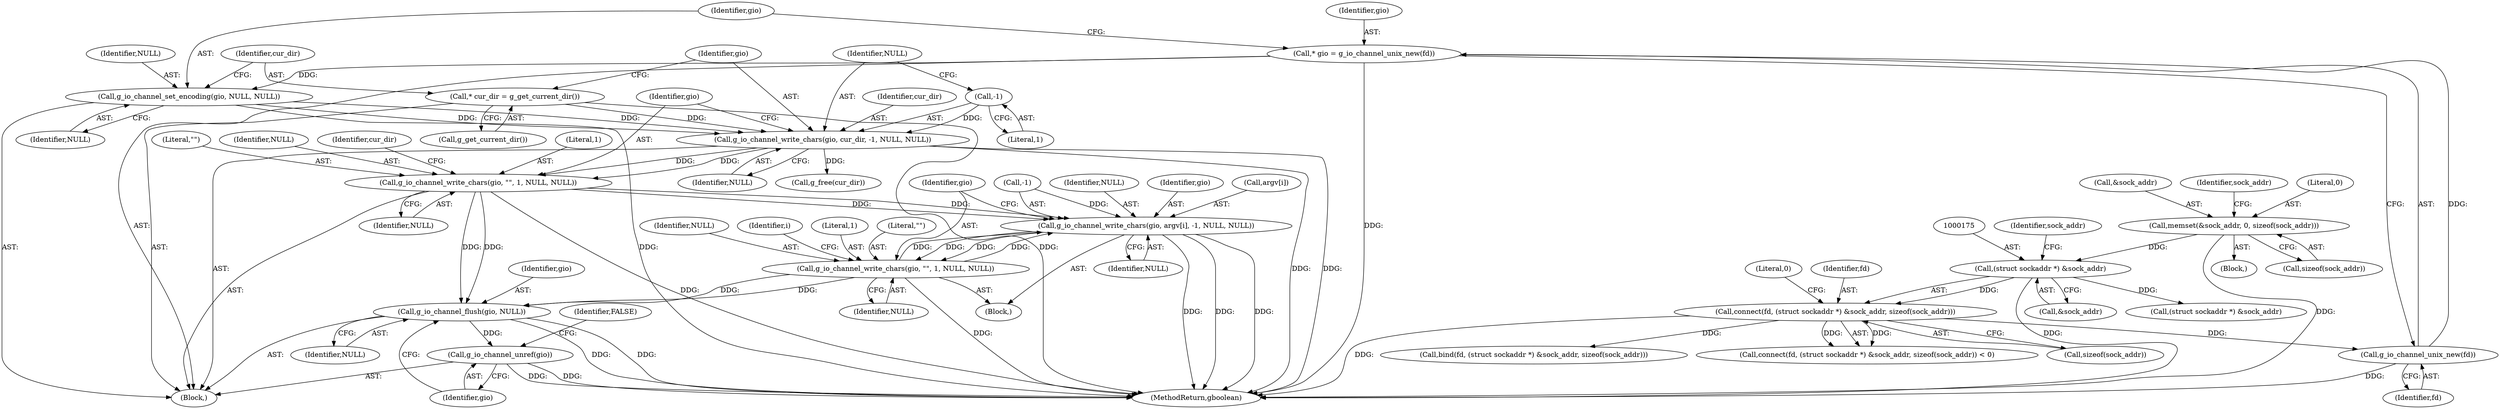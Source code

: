 digraph "0_lxde_f99163c6ff8b2f57c5f37b1ce5d62cf7450d4648@API" {
"1000298" [label="(Call,g_io_channel_write_chars(gio, \"\", 1, NULL, NULL))"];
"1000291" [label="(Call,g_io_channel_write_chars(gio, cur_dir, -1, NULL, NULL))"];
"1000283" [label="(Call,g_io_channel_set_encoding(gio, NULL, NULL))"];
"1000279" [label="(Call,* gio = g_io_channel_unix_new(fd))"];
"1000281" [label="(Call,g_io_channel_unix_new(fd))"];
"1000172" [label="(Call,connect(fd, (struct sockaddr *) &sock_addr, sizeof(sock_addr)))"];
"1000174" [label="(Call,(struct sockaddr *) &sock_addr)"];
"1000149" [label="(Call,memset(&sock_addr, 0, sizeof(sock_addr)))"];
"1000288" [label="(Call,* cur_dir = g_get_current_dir())"];
"1000294" [label="(Call,-1)"];
"1000317" [label="(Call,g_io_channel_write_chars(gio, argv[i], -1, NULL, NULL))"];
"1000326" [label="(Call,g_io_channel_write_chars(gio, \"\", 1, NULL, NULL))"];
"1000332" [label="(Call,g_io_channel_flush(gio, NULL))"];
"1000335" [label="(Call,g_io_channel_unref(gio))"];
"1000285" [label="(Identifier,NULL)"];
"1000327" [label="(Identifier,gio)"];
"1000292" [label="(Identifier,gio)"];
"1000279" [label="(Call,* gio = g_io_channel_unix_new(fd))"];
"1000325" [label="(Identifier,NULL)"];
"1000188" [label="(Call,bind(fd, (struct sockaddr *) &sock_addr, sizeof(sock_addr)))"];
"1000326" [label="(Call,g_io_channel_write_chars(gio, \"\", 1, NULL, NULL))"];
"1000330" [label="(Identifier,NULL)"];
"1000316" [label="(Block,)"];
"1000319" [label="(Call,argv[i])"];
"1000315" [label="(Identifier,i)"];
"1000281" [label="(Call,g_io_channel_unix_new(fd))"];
"1000334" [label="(Identifier,NULL)"];
"1000335" [label="(Call,g_io_channel_unref(gio))"];
"1000294" [label="(Call,-1)"];
"1000297" [label="(Identifier,NULL)"];
"1000291" [label="(Call,g_io_channel_write_chars(gio, cur_dir, -1, NULL, NULL))"];
"1000331" [label="(Identifier,NULL)"];
"1000332" [label="(Call,g_io_channel_flush(gio, NULL))"];
"1000180" [label="(Literal,0)"];
"1000303" [label="(Identifier,NULL)"];
"1000301" [label="(Literal,1)"];
"1000284" [label="(Identifier,gio)"];
"1000157" [label="(Identifier,sock_addr)"];
"1000295" [label="(Literal,1)"];
"1000171" [label="(Call,connect(fd, (struct sockaddr *) &sock_addr, sizeof(sock_addr)) < 0)"];
"1000286" [label="(Identifier,NULL)"];
"1000305" [label="(Identifier,cur_dir)"];
"1000120" [label="(Block,)"];
"1000190" [label="(Call,(struct sockaddr *) &sock_addr)"];
"1000290" [label="(Call,g_get_current_dir())"];
"1000289" [label="(Identifier,cur_dir)"];
"1000298" [label="(Call,g_io_channel_write_chars(gio, \"\", 1, NULL, NULL))"];
"1000299" [label="(Identifier,gio)"];
"1000300" [label="(Literal,\"\")"];
"1000178" [label="(Call,sizeof(sock_addr))"];
"1000153" [label="(Call,sizeof(sock_addr))"];
"1000293" [label="(Identifier,cur_dir)"];
"1000304" [label="(Call,g_free(cur_dir))"];
"1000322" [label="(Call,-1)"];
"1000275" [label="(Block,)"];
"1000282" [label="(Identifier,fd)"];
"1000149" [label="(Call,memset(&sock_addr, 0, sizeof(sock_addr)))"];
"1000329" [label="(Literal,1)"];
"1000338" [label="(Identifier,FALSE)"];
"1000179" [label="(Identifier,sock_addr)"];
"1000283" [label="(Call,g_io_channel_set_encoding(gio, NULL, NULL))"];
"1000176" [label="(Call,&sock_addr)"];
"1000288" [label="(Call,* cur_dir = g_get_current_dir())"];
"1000280" [label="(Identifier,gio)"];
"1000174" [label="(Call,(struct sockaddr *) &sock_addr)"];
"1000152" [label="(Literal,0)"];
"1000173" [label="(Identifier,fd)"];
"1000333" [label="(Identifier,gio)"];
"1000317" [label="(Call,g_io_channel_write_chars(gio, argv[i], -1, NULL, NULL))"];
"1000339" [label="(MethodReturn,gboolean)"];
"1000150" [label="(Call,&sock_addr)"];
"1000336" [label="(Identifier,gio)"];
"1000172" [label="(Call,connect(fd, (struct sockaddr *) &sock_addr, sizeof(sock_addr)))"];
"1000328" [label="(Literal,\"\")"];
"1000302" [label="(Identifier,NULL)"];
"1000324" [label="(Identifier,NULL)"];
"1000318" [label="(Identifier,gio)"];
"1000296" [label="(Identifier,NULL)"];
"1000298" -> "1000275"  [label="AST: "];
"1000298" -> "1000303"  [label="CFG: "];
"1000299" -> "1000298"  [label="AST: "];
"1000300" -> "1000298"  [label="AST: "];
"1000301" -> "1000298"  [label="AST: "];
"1000302" -> "1000298"  [label="AST: "];
"1000303" -> "1000298"  [label="AST: "];
"1000305" -> "1000298"  [label="CFG: "];
"1000298" -> "1000339"  [label="DDG: "];
"1000291" -> "1000298"  [label="DDG: "];
"1000291" -> "1000298"  [label="DDG: "];
"1000298" -> "1000317"  [label="DDG: "];
"1000298" -> "1000317"  [label="DDG: "];
"1000298" -> "1000332"  [label="DDG: "];
"1000298" -> "1000332"  [label="DDG: "];
"1000291" -> "1000275"  [label="AST: "];
"1000291" -> "1000297"  [label="CFG: "];
"1000292" -> "1000291"  [label="AST: "];
"1000293" -> "1000291"  [label="AST: "];
"1000294" -> "1000291"  [label="AST: "];
"1000296" -> "1000291"  [label="AST: "];
"1000297" -> "1000291"  [label="AST: "];
"1000299" -> "1000291"  [label="CFG: "];
"1000291" -> "1000339"  [label="DDG: "];
"1000291" -> "1000339"  [label="DDG: "];
"1000283" -> "1000291"  [label="DDG: "];
"1000283" -> "1000291"  [label="DDG: "];
"1000288" -> "1000291"  [label="DDG: "];
"1000294" -> "1000291"  [label="DDG: "];
"1000291" -> "1000304"  [label="DDG: "];
"1000283" -> "1000275"  [label="AST: "];
"1000283" -> "1000286"  [label="CFG: "];
"1000284" -> "1000283"  [label="AST: "];
"1000285" -> "1000283"  [label="AST: "];
"1000286" -> "1000283"  [label="AST: "];
"1000289" -> "1000283"  [label="CFG: "];
"1000283" -> "1000339"  [label="DDG: "];
"1000279" -> "1000283"  [label="DDG: "];
"1000279" -> "1000275"  [label="AST: "];
"1000279" -> "1000281"  [label="CFG: "];
"1000280" -> "1000279"  [label="AST: "];
"1000281" -> "1000279"  [label="AST: "];
"1000284" -> "1000279"  [label="CFG: "];
"1000279" -> "1000339"  [label="DDG: "];
"1000281" -> "1000279"  [label="DDG: "];
"1000281" -> "1000282"  [label="CFG: "];
"1000282" -> "1000281"  [label="AST: "];
"1000281" -> "1000339"  [label="DDG: "];
"1000172" -> "1000281"  [label="DDG: "];
"1000172" -> "1000171"  [label="AST: "];
"1000172" -> "1000178"  [label="CFG: "];
"1000173" -> "1000172"  [label="AST: "];
"1000174" -> "1000172"  [label="AST: "];
"1000178" -> "1000172"  [label="AST: "];
"1000180" -> "1000172"  [label="CFG: "];
"1000172" -> "1000339"  [label="DDG: "];
"1000172" -> "1000171"  [label="DDG: "];
"1000172" -> "1000171"  [label="DDG: "];
"1000174" -> "1000172"  [label="DDG: "];
"1000172" -> "1000188"  [label="DDG: "];
"1000174" -> "1000176"  [label="CFG: "];
"1000175" -> "1000174"  [label="AST: "];
"1000176" -> "1000174"  [label="AST: "];
"1000179" -> "1000174"  [label="CFG: "];
"1000174" -> "1000339"  [label="DDG: "];
"1000149" -> "1000174"  [label="DDG: "];
"1000174" -> "1000190"  [label="DDG: "];
"1000149" -> "1000120"  [label="AST: "];
"1000149" -> "1000153"  [label="CFG: "];
"1000150" -> "1000149"  [label="AST: "];
"1000152" -> "1000149"  [label="AST: "];
"1000153" -> "1000149"  [label="AST: "];
"1000157" -> "1000149"  [label="CFG: "];
"1000149" -> "1000339"  [label="DDG: "];
"1000288" -> "1000275"  [label="AST: "];
"1000288" -> "1000290"  [label="CFG: "];
"1000289" -> "1000288"  [label="AST: "];
"1000290" -> "1000288"  [label="AST: "];
"1000292" -> "1000288"  [label="CFG: "];
"1000288" -> "1000339"  [label="DDG: "];
"1000294" -> "1000295"  [label="CFG: "];
"1000295" -> "1000294"  [label="AST: "];
"1000296" -> "1000294"  [label="CFG: "];
"1000317" -> "1000316"  [label="AST: "];
"1000317" -> "1000325"  [label="CFG: "];
"1000318" -> "1000317"  [label="AST: "];
"1000319" -> "1000317"  [label="AST: "];
"1000322" -> "1000317"  [label="AST: "];
"1000324" -> "1000317"  [label="AST: "];
"1000325" -> "1000317"  [label="AST: "];
"1000327" -> "1000317"  [label="CFG: "];
"1000317" -> "1000339"  [label="DDG: "];
"1000317" -> "1000339"  [label="DDG: "];
"1000317" -> "1000339"  [label="DDG: "];
"1000326" -> "1000317"  [label="DDG: "];
"1000326" -> "1000317"  [label="DDG: "];
"1000322" -> "1000317"  [label="DDG: "];
"1000317" -> "1000326"  [label="DDG: "];
"1000317" -> "1000326"  [label="DDG: "];
"1000326" -> "1000316"  [label="AST: "];
"1000326" -> "1000331"  [label="CFG: "];
"1000327" -> "1000326"  [label="AST: "];
"1000328" -> "1000326"  [label="AST: "];
"1000329" -> "1000326"  [label="AST: "];
"1000330" -> "1000326"  [label="AST: "];
"1000331" -> "1000326"  [label="AST: "];
"1000315" -> "1000326"  [label="CFG: "];
"1000326" -> "1000339"  [label="DDG: "];
"1000326" -> "1000332"  [label="DDG: "];
"1000326" -> "1000332"  [label="DDG: "];
"1000332" -> "1000275"  [label="AST: "];
"1000332" -> "1000334"  [label="CFG: "];
"1000333" -> "1000332"  [label="AST: "];
"1000334" -> "1000332"  [label="AST: "];
"1000336" -> "1000332"  [label="CFG: "];
"1000332" -> "1000339"  [label="DDG: "];
"1000332" -> "1000339"  [label="DDG: "];
"1000332" -> "1000335"  [label="DDG: "];
"1000335" -> "1000275"  [label="AST: "];
"1000335" -> "1000336"  [label="CFG: "];
"1000336" -> "1000335"  [label="AST: "];
"1000338" -> "1000335"  [label="CFG: "];
"1000335" -> "1000339"  [label="DDG: "];
"1000335" -> "1000339"  [label="DDG: "];
}
